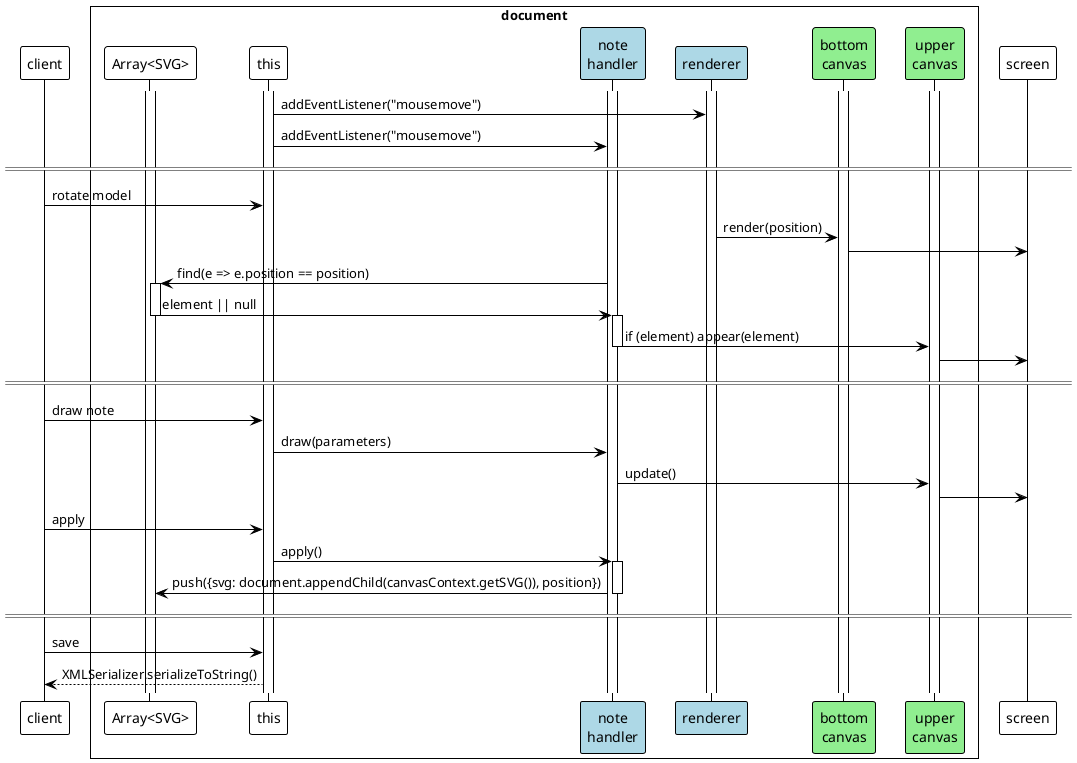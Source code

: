 @startuml idea.sequence.comment
!theme plain

participant client

box document
participant "Array<SVG>" as svg 
participant this 
participant "note\nhandler" as handler #LightBlue
participant renderer #LightBlue
participant "bottom\ncanvas" as c1 #LightGreen
participant "upper\ncanvas" as c2 #LightGreen
end box

activate renderer
activate this
activate svg
activate c1
activate c2
activate handler
participant screen


this -> renderer : addEventListener("mousemove")
this -> handler : addEventListener("mousemove")
====
client -> this : rotate model
renderer -> c1 : render(position)
c1 -> screen

handler -> svg : find(e => e.position == position)
activate svg
svg -> handler : element || null
deactivate svg
activate handler
handler -> c2 : if (element) appear(element)
deactivate handler
c2 -> screen
====
client -> this : draw note
this -> handler : draw(parameters)
handler -> c2 : update()
c2 -> screen

client -> this : apply
this -> handler : apply()
activate handler
handler -> svg : push({svg: document.appendChild(canvasContext.getSVG()), position})
deactivate handler

====
client -> this : save
this --> client : XMLSerializer.serializeToString()

@enduml